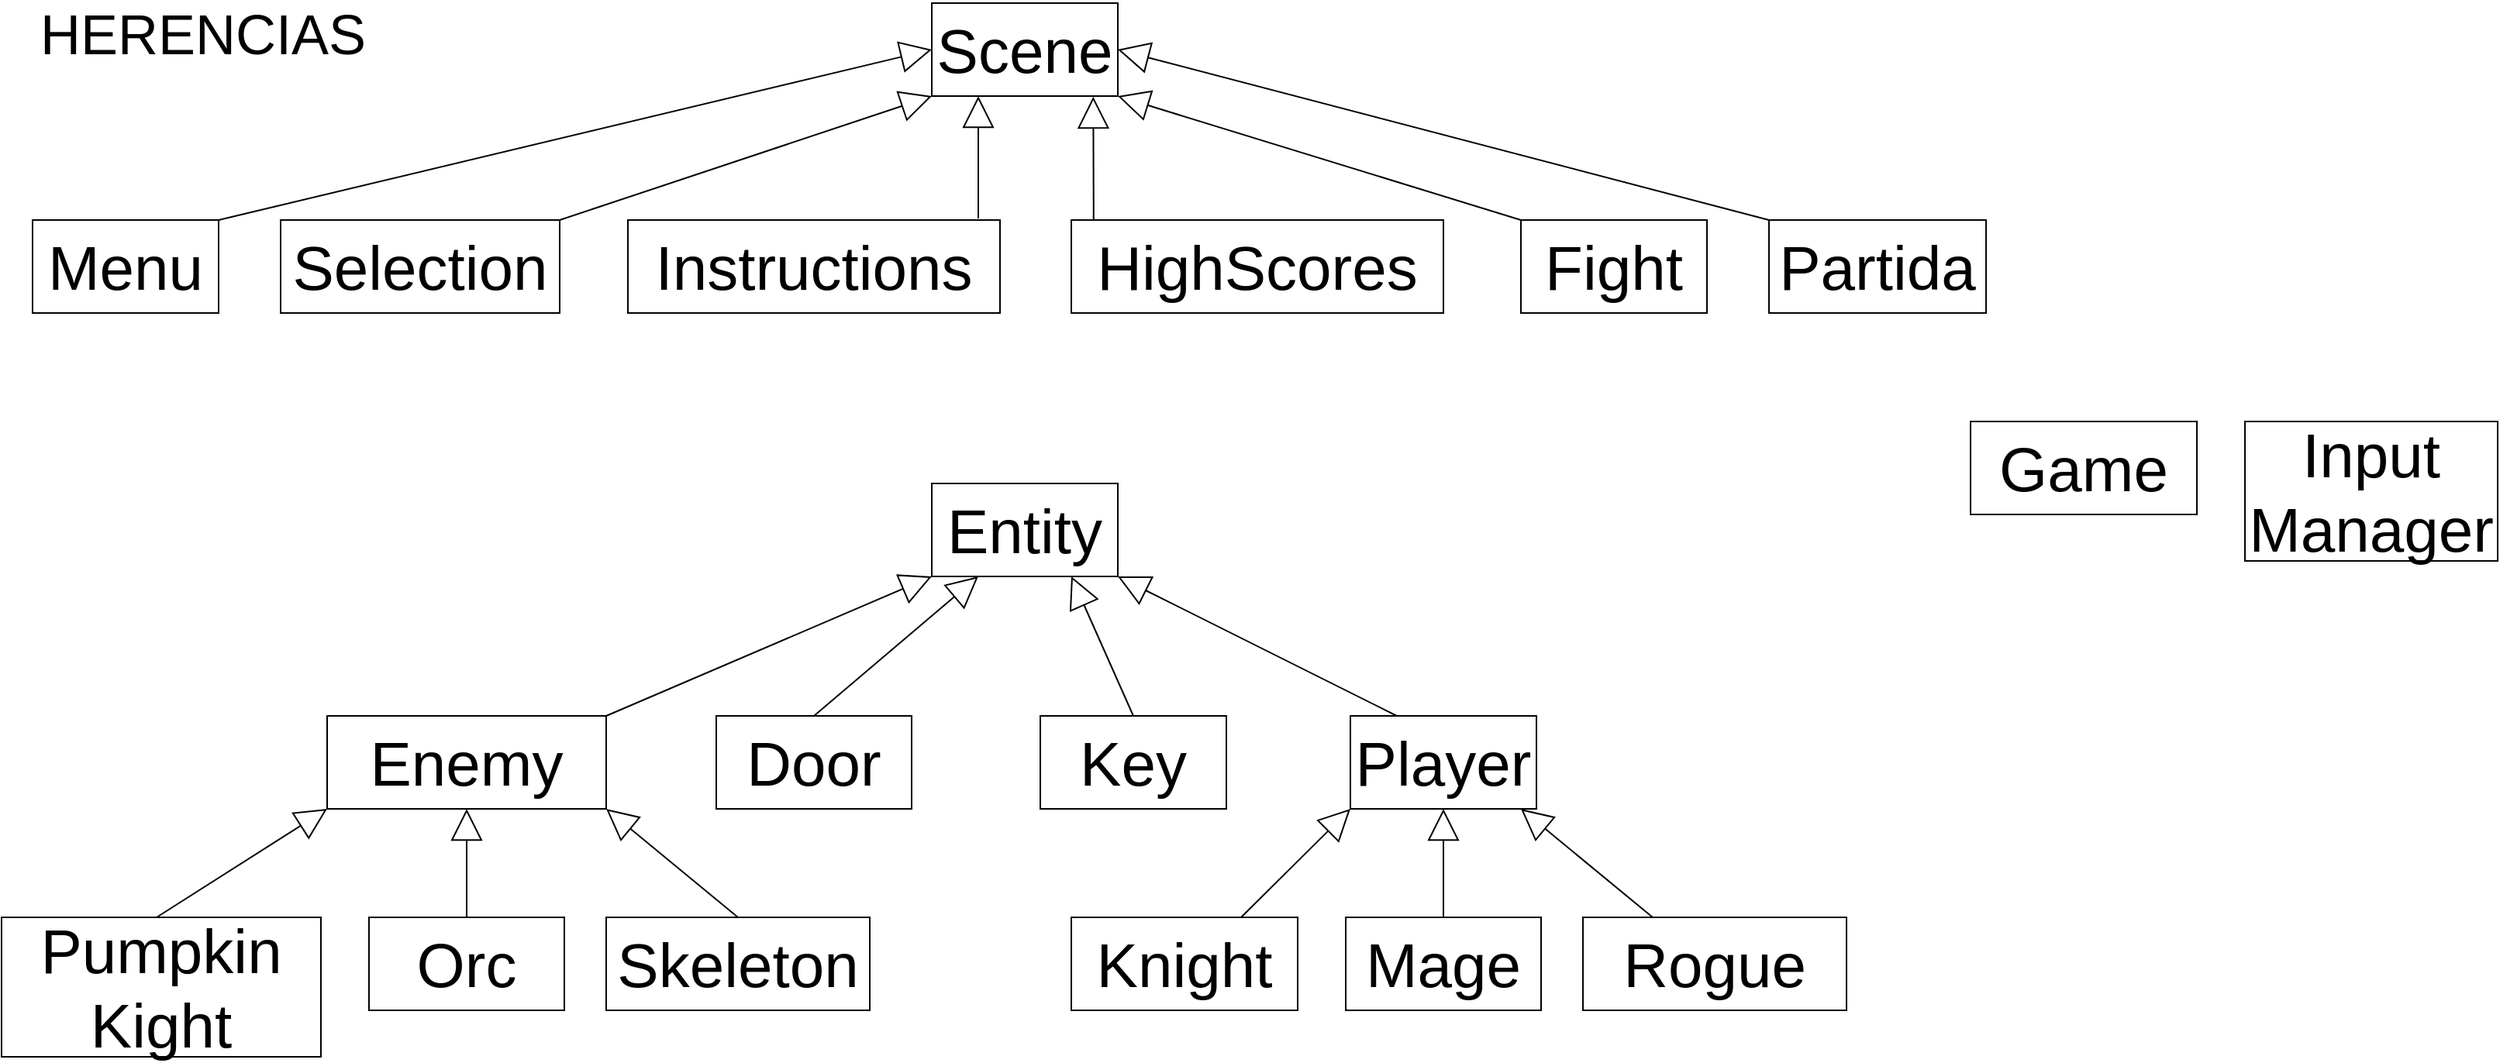<mxfile version="14.5.1" type="device" pages="2"><diagram id="yjk8TxUyvHZEu1aLmr0D" name="Jerarquia"><mxGraphModel dx="2048" dy="1184" grid="1" gridSize="10" guides="1" tooltips="1" connect="1" arrows="1" fold="1" page="1" pageScale="1" pageWidth="827" pageHeight="1169" math="0" shadow="0"><root><mxCell id="CuW7WJ-z6r92zGYs0qKH-0"/><mxCell id="CuW7WJ-z6r92zGYs0qKH-1" parent="CuW7WJ-z6r92zGYs0qKH-0"/><mxCell id="CuW7WJ-z6r92zGYs0qKH-2" value="Scene" style="rounded=0;whiteSpace=wrap;html=1;fontSize=40;" parent="CuW7WJ-z6r92zGYs0qKH-1" vertex="1"><mxGeometry x="610" y="20" width="120" height="60" as="geometry"/></mxCell><mxCell id="CuW7WJ-z6r92zGYs0qKH-6" value="Menu" style="rounded=0;whiteSpace=wrap;html=1;fontSize=40;" parent="CuW7WJ-z6r92zGYs0qKH-1" vertex="1"><mxGeometry x="30" y="160" width="120" height="60" as="geometry"/></mxCell><mxCell id="J3Zvjpkj_y7Ifel66TLp-0" value="Selection" style="rounded=0;whiteSpace=wrap;html=1;fontSize=40;" parent="CuW7WJ-z6r92zGYs0qKH-1" vertex="1"><mxGeometry x="190" y="160" width="180" height="60" as="geometry"/></mxCell><mxCell id="J3Zvjpkj_y7Ifel66TLp-1" value="Instructions" style="rounded=0;whiteSpace=wrap;html=1;fontSize=40;" parent="CuW7WJ-z6r92zGYs0qKH-1" vertex="1"><mxGeometry x="414" y="160" width="240" height="60" as="geometry"/></mxCell><mxCell id="J3Zvjpkj_y7Ifel66TLp-2" value="HighScores" style="rounded=0;whiteSpace=wrap;html=1;fontSize=40;" parent="CuW7WJ-z6r92zGYs0qKH-1" vertex="1"><mxGeometry x="700" y="160" width="240" height="60" as="geometry"/></mxCell><mxCell id="HiWa97iylT-bjcN5xr32-0" value="Fight" style="rounded=0;whiteSpace=wrap;html=1;fontSize=40;" parent="CuW7WJ-z6r92zGYs0qKH-1" vertex="1"><mxGeometry x="990" y="160" width="120" height="60" as="geometry"/></mxCell><mxCell id="HiWa97iylT-bjcN5xr32-1" value="Partida" style="rounded=0;whiteSpace=wrap;html=1;fontSize=40;" parent="CuW7WJ-z6r92zGYs0qKH-1" vertex="1"><mxGeometry x="1150" y="160" width="140" height="60" as="geometry"/></mxCell><mxCell id="HiWa97iylT-bjcN5xr32-16" value="Entity" style="rounded=0;whiteSpace=wrap;html=1;fontSize=40;" parent="CuW7WJ-z6r92zGYs0qKH-1" vertex="1"><mxGeometry x="610" y="330" width="120" height="60" as="geometry"/></mxCell><mxCell id="HiWa97iylT-bjcN5xr32-18" value="Enemy" style="rounded=0;whiteSpace=wrap;html=1;fontSize=40;" parent="CuW7WJ-z6r92zGYs0qKH-1" vertex="1"><mxGeometry x="220" y="480" width="180" height="60" as="geometry"/></mxCell><mxCell id="HiWa97iylT-bjcN5xr32-19" value="Door" style="rounded=0;whiteSpace=wrap;html=1;fontSize=40;" parent="CuW7WJ-z6r92zGYs0qKH-1" vertex="1"><mxGeometry x="471" y="480" width="126" height="60" as="geometry"/></mxCell><mxCell id="HiWa97iylT-bjcN5xr32-20" value="Key" style="rounded=0;whiteSpace=wrap;html=1;fontSize=40;" parent="CuW7WJ-z6r92zGYs0qKH-1" vertex="1"><mxGeometry x="680" y="480" width="120" height="60" as="geometry"/></mxCell><mxCell id="HiWa97iylT-bjcN5xr32-21" value="Player" style="rounded=0;whiteSpace=wrap;html=1;fontSize=40;" parent="CuW7WJ-z6r92zGYs0qKH-1" vertex="1"><mxGeometry x="880" y="480" width="120" height="60" as="geometry"/></mxCell><mxCell id="HiWa97iylT-bjcN5xr32-23" value="Pumpkin Kight" style="rounded=0;whiteSpace=wrap;html=1;fontSize=40;" parent="CuW7WJ-z6r92zGYs0qKH-1" vertex="1"><mxGeometry x="10" y="610" width="206" height="90" as="geometry"/></mxCell><mxCell id="HiWa97iylT-bjcN5xr32-24" value="Skeleton" style="rounded=0;whiteSpace=wrap;html=1;fontSize=40;" parent="CuW7WJ-z6r92zGYs0qKH-1" vertex="1"><mxGeometry x="400" y="610" width="170" height="60" as="geometry"/></mxCell><mxCell id="HiWa97iylT-bjcN5xr32-25" value="Orc" style="rounded=0;whiteSpace=wrap;html=1;fontSize=40;" parent="CuW7WJ-z6r92zGYs0qKH-1" vertex="1"><mxGeometry x="247" y="610" width="126" height="60" as="geometry"/></mxCell><mxCell id="HiWa97iylT-bjcN5xr32-26" value="Knight" style="rounded=0;whiteSpace=wrap;html=1;fontSize=40;" parent="CuW7WJ-z6r92zGYs0qKH-1" vertex="1"><mxGeometry x="700" y="610" width="146" height="60" as="geometry"/></mxCell><mxCell id="HiWa97iylT-bjcN5xr32-27" value="Rogue" style="rounded=0;whiteSpace=wrap;html=1;fontSize=40;" parent="CuW7WJ-z6r92zGYs0qKH-1" vertex="1"><mxGeometry x="1030" y="610" width="170" height="60" as="geometry"/></mxCell><mxCell id="HiWa97iylT-bjcN5xr32-28" value="Mage" style="rounded=0;whiteSpace=wrap;html=1;fontSize=40;" parent="CuW7WJ-z6r92zGYs0qKH-1" vertex="1"><mxGeometry x="877" y="610" width="126" height="60" as="geometry"/></mxCell><mxCell id="5gcGvsxX5pQ1oLnpBMbt-1" value="Game" style="rounded=0;whiteSpace=wrap;html=1;fontSize=40;" parent="CuW7WJ-z6r92zGYs0qKH-1" vertex="1"><mxGeometry x="1280" y="290" width="146" height="60" as="geometry"/></mxCell><mxCell id="5gcGvsxX5pQ1oLnpBMbt-2" value="Input&lt;br&gt;Manager" style="rounded=0;whiteSpace=wrap;html=1;fontSize=40;" parent="CuW7WJ-z6r92zGYs0qKH-1" vertex="1"><mxGeometry x="1457" y="290" width="163" height="90" as="geometry"/></mxCell><mxCell id="A7vWiIvw5-JV1SwC3zBh-1" value="" style="endArrow=block;html=1;entryX=0;entryY=0.5;entryDx=0;entryDy=0;endFill=0;endSize=18;" edge="1" parent="CuW7WJ-z6r92zGYs0qKH-1" target="CuW7WJ-z6r92zGYs0qKH-2"><mxGeometry width="50" height="50" relative="1" as="geometry"><mxPoint x="150" y="160" as="sourcePoint"/><mxPoint x="200" y="110" as="targetPoint"/></mxGeometry></mxCell><mxCell id="A7vWiIvw5-JV1SwC3zBh-2" value="" style="endArrow=block;html=1;entryX=0;entryY=1;entryDx=0;entryDy=0;endFill=0;exitX=1;exitY=0;exitDx=0;exitDy=0;endSize=18;" edge="1" parent="CuW7WJ-z6r92zGYs0qKH-1" source="J3Zvjpkj_y7Ifel66TLp-0" target="CuW7WJ-z6r92zGYs0qKH-2"><mxGeometry width="50" height="50" relative="1" as="geometry"><mxPoint x="160" y="170" as="sourcePoint"/><mxPoint x="620" y="45" as="targetPoint"/></mxGeometry></mxCell><mxCell id="A7vWiIvw5-JV1SwC3zBh-3" value="" style="endArrow=block;html=1;endFill=0;endSize=18;" edge="1" parent="CuW7WJ-z6r92zGYs0qKH-1"><mxGeometry width="50" height="50" relative="1" as="geometry"><mxPoint x="640" y="159" as="sourcePoint"/><mxPoint x="640" y="80" as="targetPoint"/><Array as="points"/></mxGeometry></mxCell><mxCell id="A7vWiIvw5-JV1SwC3zBh-4" value="" style="endArrow=block;html=1;endFill=0;exitX=0.06;exitY=0.003;exitDx=0;exitDy=0;exitPerimeter=0;entryX=0.868;entryY=1.007;entryDx=0;entryDy=0;entryPerimeter=0;endSize=18;" edge="1" parent="CuW7WJ-z6r92zGYs0qKH-1" source="J3Zvjpkj_y7Ifel66TLp-2" target="CuW7WJ-z6r92zGYs0qKH-2"><mxGeometry width="50" height="50" relative="1" as="geometry"><mxPoint x="520" y="170" as="sourcePoint"/><mxPoint x="627.56" y="94.2" as="targetPoint"/></mxGeometry></mxCell><mxCell id="A7vWiIvw5-JV1SwC3zBh-5" value="" style="endArrow=block;html=1;endFill=0;exitX=0;exitY=0;exitDx=0;exitDy=0;entryX=1;entryY=1;entryDx=0;entryDy=0;endSize=18;" edge="1" parent="CuW7WJ-z6r92zGYs0qKH-1" source="HiWa97iylT-bjcN5xr32-0" target="CuW7WJ-z6r92zGYs0qKH-2"><mxGeometry width="50" height="50" relative="1" as="geometry"><mxPoint x="770" y="170" as="sourcePoint"/><mxPoint x="704.545" y="90" as="targetPoint"/></mxGeometry></mxCell><mxCell id="A7vWiIvw5-JV1SwC3zBh-6" value="" style="endArrow=block;html=1;endFill=0;exitX=0;exitY=0;exitDx=0;exitDy=0;entryX=1;entryY=0.5;entryDx=0;entryDy=0;endSize=18;" edge="1" parent="CuW7WJ-z6r92zGYs0qKH-1" source="HiWa97iylT-bjcN5xr32-1" target="CuW7WJ-z6r92zGYs0qKH-2"><mxGeometry width="50" height="50" relative="1" as="geometry"><mxPoint x="1000" y="170" as="sourcePoint"/><mxPoint x="740" y="90" as="targetPoint"/></mxGeometry></mxCell><mxCell id="A7vWiIvw5-JV1SwC3zBh-8" value="" style="endArrow=block;html=1;entryX=0;entryY=1;entryDx=0;entryDy=0;endFill=0;exitX=1;exitY=0;exitDx=0;exitDy=0;endSize=18;" edge="1" parent="CuW7WJ-z6r92zGYs0qKH-1" target="HiWa97iylT-bjcN5xr32-18"><mxGeometry width="50" height="50" relative="1" as="geometry"><mxPoint x="110" y="610" as="sourcePoint"/><mxPoint x="350" y="530" as="targetPoint"/></mxGeometry></mxCell><mxCell id="A7vWiIvw5-JV1SwC3zBh-9" value="" style="endArrow=block;html=1;entryX=0.5;entryY=1;entryDx=0;entryDy=0;endFill=0;exitX=0.5;exitY=0;exitDx=0;exitDy=0;endSize=18;" edge="1" parent="CuW7WJ-z6r92zGYs0qKH-1" source="HiWa97iylT-bjcN5xr32-25" target="HiWa97iylT-bjcN5xr32-18"><mxGeometry width="50" height="50" relative="1" as="geometry"><mxPoint x="120" y="620" as="sourcePoint"/><mxPoint x="230" y="550" as="targetPoint"/></mxGeometry></mxCell><mxCell id="A7vWiIvw5-JV1SwC3zBh-10" value="" style="endArrow=block;html=1;entryX=1;entryY=1;entryDx=0;entryDy=0;endFill=0;exitX=0.5;exitY=0;exitDx=0;exitDy=0;endSize=18;" edge="1" parent="CuW7WJ-z6r92zGYs0qKH-1" source="HiWa97iylT-bjcN5xr32-24" target="HiWa97iylT-bjcN5xr32-18"><mxGeometry width="50" height="50" relative="1" as="geometry"><mxPoint x="320" y="620" as="sourcePoint"/><mxPoint x="320" y="550" as="targetPoint"/></mxGeometry></mxCell><mxCell id="A7vWiIvw5-JV1SwC3zBh-11" value="" style="endArrow=block;html=1;entryX=1;entryY=1;entryDx=0;entryDy=0;endFill=0;exitX=0.5;exitY=0;exitDx=0;exitDy=0;endSize=18;" edge="1" parent="CuW7WJ-z6r92zGYs0qKH-1"><mxGeometry width="50" height="50" relative="1" as="geometry"><mxPoint x="1075" y="610" as="sourcePoint"/><mxPoint x="990" y="540" as="targetPoint"/></mxGeometry></mxCell><mxCell id="A7vWiIvw5-JV1SwC3zBh-12" value="" style="endArrow=block;html=1;entryX=0.5;entryY=1;entryDx=0;entryDy=0;endFill=0;exitX=0.5;exitY=0;exitDx=0;exitDy=0;endSize=18;" edge="1" parent="CuW7WJ-z6r92zGYs0qKH-1" source="HiWa97iylT-bjcN5xr32-28" target="HiWa97iylT-bjcN5xr32-21"><mxGeometry width="50" height="50" relative="1" as="geometry"><mxPoint x="1085" y="620" as="sourcePoint"/><mxPoint x="1000" y="550" as="targetPoint"/></mxGeometry></mxCell><mxCell id="A7vWiIvw5-JV1SwC3zBh-13" value="" style="endArrow=block;html=1;entryX=0;entryY=1;entryDx=0;entryDy=0;endFill=0;exitX=0.75;exitY=0;exitDx=0;exitDy=0;endSize=18;" edge="1" parent="CuW7WJ-z6r92zGYs0qKH-1" source="HiWa97iylT-bjcN5xr32-26" target="HiWa97iylT-bjcN5xr32-21"><mxGeometry width="50" height="50" relative="1" as="geometry"><mxPoint x="950" y="620" as="sourcePoint"/><mxPoint x="950" y="550" as="targetPoint"/></mxGeometry></mxCell><mxCell id="A7vWiIvw5-JV1SwC3zBh-14" value="" style="endArrow=block;html=1;entryX=0.75;entryY=1;entryDx=0;entryDy=0;endFill=0;exitX=0.5;exitY=0;exitDx=0;exitDy=0;endSize=18;" edge="1" parent="CuW7WJ-z6r92zGYs0qKH-1" source="HiWa97iylT-bjcN5xr32-20" target="HiWa97iylT-bjcN5xr32-16"><mxGeometry width="50" height="50" relative="1" as="geometry"><mxPoint x="819.5" y="620" as="sourcePoint"/><mxPoint x="890" y="550" as="targetPoint"/></mxGeometry></mxCell><mxCell id="A7vWiIvw5-JV1SwC3zBh-15" value="" style="endArrow=block;html=1;entryX=0.25;entryY=1;entryDx=0;entryDy=0;endFill=0;exitX=0.5;exitY=0;exitDx=0;exitDy=0;endSize=18;" edge="1" parent="CuW7WJ-z6r92zGYs0qKH-1" source="HiWa97iylT-bjcN5xr32-19" target="HiWa97iylT-bjcN5xr32-16"><mxGeometry width="50" height="50" relative="1" as="geometry"><mxPoint x="750" y="490" as="sourcePoint"/><mxPoint x="680" y="400" as="targetPoint"/></mxGeometry></mxCell><mxCell id="A7vWiIvw5-JV1SwC3zBh-16" value="" style="endArrow=block;html=1;entryX=1;entryY=1;entryDx=0;entryDy=0;endFill=0;exitX=0.25;exitY=0;exitDx=0;exitDy=0;endSize=18;" edge="1" parent="CuW7WJ-z6r92zGYs0qKH-1" source="HiWa97iylT-bjcN5xr32-21" target="HiWa97iylT-bjcN5xr32-16"><mxGeometry width="50" height="50" relative="1" as="geometry"><mxPoint x="750" y="490" as="sourcePoint"/><mxPoint x="710" y="400" as="targetPoint"/></mxGeometry></mxCell><mxCell id="A7vWiIvw5-JV1SwC3zBh-17" value="" style="endArrow=block;html=1;entryX=0;entryY=1;entryDx=0;entryDy=0;endFill=0;exitX=1;exitY=0;exitDx=0;exitDy=0;endSize=18;" edge="1" parent="CuW7WJ-z6r92zGYs0qKH-1" source="HiWa97iylT-bjcN5xr32-18" target="HiWa97iylT-bjcN5xr32-16"><mxGeometry width="50" height="50" relative="1" as="geometry"><mxPoint x="920" y="490" as="sourcePoint"/><mxPoint x="740" y="400" as="targetPoint"/></mxGeometry></mxCell><mxCell id="A7vWiIvw5-JV1SwC3zBh-19" value="&lt;font style=&quot;font-size: 36px&quot;&gt;HERENCIAS&lt;/font&gt;" style="text;html=1;strokeColor=none;fillColor=none;align=center;verticalAlign=middle;whiteSpace=wrap;rounded=0;" vertex="1" parent="CuW7WJ-z6r92zGYs0qKH-1"><mxGeometry x="120" y="30" width="40" height="20" as="geometry"/></mxCell></root></mxGraphModel></diagram><diagram id="C5RBs43oDa-KdzZeNtuy" name="Descriptivo"><mxGraphModel dx="3753" dy="1691" grid="1" gridSize="10" guides="1" tooltips="1" connect="1" arrows="1" fold="1" page="1" pageScale="1" pageWidth="827" pageHeight="1169" math="0" shadow="0"><root><mxCell id="WIyWlLk6GJQsqaUBKTNV-0"/><mxCell id="WIyWlLk6GJQsqaUBKTNV-1" parent="WIyWlLk6GJQsqaUBKTNV-0"/><mxCell id="o_XVN7uCaKFzqmHwGmWl-10" value="" style="rounded=1;whiteSpace=wrap;html=1;fontSize=40;" parent="WIyWlLk6GJQsqaUBKTNV-1" vertex="1"><mxGeometry x="-38" y="888" width="240" height="80" as="geometry"/></mxCell><mxCell id="o_XVN7uCaKFzqmHwGmWl-9" value="" style="rounded=1;whiteSpace=wrap;html=1;fontSize=40;" parent="WIyWlLk6GJQsqaUBKTNV-1" vertex="1"><mxGeometry x="-50" y="40" width="240" height="80" as="geometry"/></mxCell><mxCell id="o_XVN7uCaKFzqmHwGmWl-8" value="" style="rounded=1;whiteSpace=wrap;html=1;fontSize=40;" parent="WIyWlLk6GJQsqaUBKTNV-1" vertex="1"><mxGeometry x="-820" y="20" width="290" height="320" as="geometry"/></mxCell><mxCell id="zkfFHV4jXpPFQw0GAbJ--0" value="GAME" style="swimlane;fontStyle=2;align=center;verticalAlign=top;childLayout=stackLayout;horizontal=1;startSize=26;horizontalStack=0;resizeParent=1;resizeLast=0;collapsible=1;marginBottom=0;rounded=0;shadow=0;strokeWidth=1;fillColor=#dae8fc;strokeColor=#6c8ebf;" parent="WIyWlLk6GJQsqaUBKTNV-1" vertex="1"><mxGeometry x="1090" y="870" width="260" height="250" as="geometry"><mxRectangle x="230" y="140" width="160" height="26" as="alternateBounds"/></mxGeometry></mxCell><mxCell id="zkfFHV4jXpPFQw0GAbJ--1" value="Scene *m_scene, *m_next_scene, fight_scene" style="text;align=left;verticalAlign=top;spacingLeft=4;spacingRight=4;overflow=hidden;rotatable=0;points=[[0,0.5],[1,0.5]];portConstraint=eastwest;fillColor=#f8cecc;strokeColor=#b85450;" parent="zkfFHV4jXpPFQw0GAbJ--0" vertex="1"><mxGeometry y="26" width="260" height="26" as="geometry"/></mxCell><mxCell id="zkfFHV4jXpPFQw0GAbJ--2" value="RenderWindow m_w" style="text;align=left;verticalAlign=top;spacingLeft=4;spacingRight=4;overflow=hidden;rotatable=0;points=[[0,0.5],[1,0.5]];portConstraint=eastwest;rounded=0;shadow=0;html=0;fillColor=#f8cecc;strokeColor=#b85450;" parent="zkfFHV4jXpPFQw0GAbJ--0" vertex="1"><mxGeometry y="52" width="260" height="26" as="geometry"/></mxCell><mxCell id="zkfFHV4jXpPFQw0GAbJ--4" value="" style="line;html=1;strokeWidth=1;align=left;verticalAlign=middle;spacingTop=-1;spacingLeft=3;spacingRight=3;rotatable=0;labelPosition=right;points=[];portConstraint=eastwest;" parent="zkfFHV4jXpPFQw0GAbJ--0" vertex="1"><mxGeometry y="78" width="260" height="8" as="geometry"/></mxCell><mxCell id="zkfFHV4jXpPFQw0GAbJ--5" value="void Run()&#10;void Update()&#10;void Draw()&#10;void Proccess Events()&#10;void SetScene(Scene *next_scene)&#10;void SetFight(Scene *next_fight)&#10;bool StartFight = false&#10;bool FightEnded = false&#10;InputManager IM&#10;~Game()" style="text;align=left;verticalAlign=top;spacingLeft=4;spacingRight=4;overflow=hidden;rotatable=0;points=[[0,0.5],[1,0.5]];portConstraint=eastwest;fillColor=#d5e8d4;strokeColor=#82b366;" parent="zkfFHV4jXpPFQw0GAbJ--0" vertex="1"><mxGeometry y="86" width="260" height="164" as="geometry"/></mxCell><mxCell id="zkfFHV4jXpPFQw0GAbJ--6" value="Scene" style="swimlane;fontStyle=0;align=center;verticalAlign=top;childLayout=stackLayout;horizontal=1;startSize=26;horizontalStack=0;resizeParent=1;resizeLast=0;collapsible=1;marginBottom=0;rounded=0;shadow=0;strokeWidth=1;fillColor=#dae8fc;strokeColor=#6c8ebf;" parent="WIyWlLk6GJQsqaUBKTNV-1" vertex="1"><mxGeometry x="260" y="90" width="240" height="154" as="geometry"><mxRectangle x="130" y="380" width="160" height="26" as="alternateBounds"/></mxGeometry></mxCell><mxCell id="MWAc8tVWSH-AaNKGOsU5-1" value="Font m_font;&#10;&#9;Text m_t;" style="text;align=left;verticalAlign=top;spacingLeft=4;spacingRight=4;overflow=hidden;rotatable=0;points=[[0,0.5],[1,0.5]];portConstraint=eastwest;fillColor=#f8cecc;strokeColor=#b85450;" parent="zkfFHV4jXpPFQw0GAbJ--6" vertex="1"><mxGeometry y="26" width="240" height="44" as="geometry"/></mxCell><mxCell id="zkfFHV4jXpPFQw0GAbJ--10" value="&#9;Scene();&#10;&#9;virtual void Update(Game &amp;game) = 0;&#10;&#9;virtual void Draw(RenderWindow &amp;w) = 0;&#10;&#9;virtual int PlayMusic() = 0;&#10;&#9;virtual ~Scene(){}" style="text;align=left;verticalAlign=top;spacingLeft=4;spacingRight=4;overflow=hidden;rotatable=0;points=[[0,0.5],[1,0.5]];portConstraint=eastwest;fontStyle=4;fillColor=#d5e8d4;strokeColor=#82b366;" parent="zkfFHV4jXpPFQw0GAbJ--6" vertex="1"><mxGeometry y="70" width="240" height="84" as="geometry"/></mxCell><mxCell id="zkfFHV4jXpPFQw0GAbJ--13" value="Partida" style="swimlane;fontStyle=0;align=center;verticalAlign=top;childLayout=stackLayout;horizontal=1;startSize=26;horizontalStack=0;resizeParent=1;resizeLast=0;collapsible=1;marginBottom=0;rounded=0;shadow=0;strokeWidth=1;fillColor=#dae8fc;strokeColor=#6c8ebf;" parent="WIyWlLk6GJQsqaUBKTNV-1" vertex="1"><mxGeometry x="950" y="400" width="360" height="350" as="geometry"><mxRectangle x="340" y="380" width="170" height="26" as="alternateBounds"/></mxGeometry></mxCell><mxCell id="zkfFHV4jXpPFQw0GAbJ--14" value="std::stringstream ss;&#10;&#9;Player *p_player;&#10;&#9;std::vector&lt;Enemy*&gt; v_enemies;&#10;&#9;std::vector&lt;Texture*&gt; v_textures;&#10;&#9;std::vector&lt;Sprite*&gt; v_sprites;&#10;&#9;Door *door;&#10;&#9;Key *key;&#10;&#9;sf::Texture m_bg;&#10;&#9;sf::Sprite m_s;&#10;&#9;sf::Music music;" style="text;align=left;verticalAlign=top;spacingLeft=4;spacingRight=4;overflow=hidden;rotatable=0;points=[[0,0.5],[1,0.5]];portConstraint=eastwest;fillColor=#f8cecc;strokeColor=#b85450;" parent="zkfFHV4jXpPFQw0GAbJ--13" vertex="1"><mxGeometry y="26" width="360" height="154" as="geometry"/></mxCell><mxCell id="zkfFHV4jXpPFQw0GAbJ--15" value="" style="line;html=1;strokeWidth=1;align=left;verticalAlign=middle;spacingTop=-1;spacingLeft=3;spacingRight=3;rotatable=0;labelPosition=right;points=[];portConstraint=eastwest;" parent="zkfFHV4jXpPFQw0GAbJ--13" vertex="1"><mxGeometry y="180" width="360" height="10" as="geometry"/></mxCell><mxCell id="zyVnGyuJRSp5j-f50EHW-1" value="Partida(int Player_select, size_t difficulty);&#10;&#9;void Update(Game &amp;game) override;&#10;&#9;void Draw(sf::RenderWindow &amp;w)override;&#10;&#9;int PlayMusic()override;&#10;&#9;void StartFight(Player *playerx, Enemy *enemyx, Game &amp;game);&#10;&#9;void Initialize_Entities(int Player_select, size_t difficulty);&#10;&#9;void Check_Entities(Game &amp;game);&#10;&#9;void Set_Sprite(int type, sf::Vector2f pos);&#10;&#9;void DisplayInfo(Game &amp;game, std::string str=&quot;&quot;);&#10;&#9;void LoadResources();&#10;&#9;~Partida();" style="text;html=1;align=left;verticalAlign=middle;resizable=0;points=[];autosize=1;strokeColor=#82b366;fillColor=#d5e8d4;" parent="zkfFHV4jXpPFQw0GAbJ--13" vertex="1"><mxGeometry y="190" width="360" height="160" as="geometry"/></mxCell><mxCell id="zyVnGyuJRSp5j-f50EHW-3" value="Menu" style="swimlane;fontStyle=0;align=center;verticalAlign=top;childLayout=stackLayout;horizontal=1;startSize=26;horizontalStack=0;resizeParent=1;resizeLast=0;collapsible=1;marginBottom=0;rounded=0;shadow=0;strokeWidth=1;fillColor=#dae8fc;strokeColor=#6c8ebf;" parent="WIyWlLk6GJQsqaUBKTNV-1" vertex="1"><mxGeometry x="-524.5" y="400" width="240" height="160" as="geometry"><mxRectangle x="340" y="380" width="170" height="26" as="alternateBounds"/></mxGeometry></mxCell><mxCell id="zyVnGyuJRSp5j-f50EHW-4" value="sf::Font m_font2;&#10;&#9;sf::Text m_t2;&#10;&#9;sf::Music *music = nullptr;" style="text;align=left;verticalAlign=top;spacingLeft=4;spacingRight=4;overflow=hidden;rotatable=0;points=[[0,0.5],[1,0.5]];portConstraint=eastwest;fillColor=#f8cecc;strokeColor=#b85450;" parent="zyVnGyuJRSp5j-f50EHW-3" vertex="1"><mxGeometry y="26" width="240" height="54" as="geometry"/></mxCell><mxCell id="zyVnGyuJRSp5j-f50EHW-5" value="" style="line;html=1;strokeWidth=1;align=left;verticalAlign=middle;spacingTop=-1;spacingLeft=3;spacingRight=3;rotatable=0;labelPosition=right;points=[];portConstraint=eastwest;" parent="zyVnGyuJRSp5j-f50EHW-3" vertex="1"><mxGeometry y="80" width="240" height="10" as="geometry"/></mxCell><mxCell id="zyVnGyuJRSp5j-f50EHW-6" value="Menu();&#10;&#9;void Update(Game &amp;game)override;&#10;&#9;void Draw(sf::RenderWindow &amp;w)override;&#10;&#9;int PlayMusic()override;&#10;&#9;~Menu();" style="text;html=1;align=left;verticalAlign=middle;resizable=0;points=[];autosize=1;strokeColor=#82b366;fillColor=#d5e8d4;" parent="zyVnGyuJRSp5j-f50EHW-3" vertex="1"><mxGeometry y="90" width="240" height="70" as="geometry"/></mxCell><mxCell id="zyVnGyuJRSp5j-f50EHW-7" value="Fight" style="swimlane;fontStyle=0;align=center;verticalAlign=top;childLayout=stackLayout;horizontal=1;startSize=26;horizontalStack=0;resizeParent=1;resizeLast=0;collapsible=1;marginBottom=0;rounded=0;shadow=0;strokeWidth=1;fillColor=#dae8fc;strokeColor=#6c8ebf;" parent="WIyWlLk6GJQsqaUBKTNV-1" vertex="1"><mxGeometry x="600" y="400" width="300" height="400" as="geometry"><mxRectangle x="340" y="380" width="170" height="26" as="alternateBounds"/></mxGeometry></mxCell><mxCell id="zyVnGyuJRSp5j-f50EHW-8" value="std::stringstream ss, ss2;&#10;&#9;bool CombatEnded = false;&#10;&#9;bool FirstDraw = true;&#10;&#9;Enemy *enemy;&#10;&#9;Player *player;&#10;&#9;sf::Music *music = nullptr;&#10;&#9;sf::Texture f_bg;&#10;&#9;sf::Sprite fight_sprite;&#10;&#9;sf::Color color; //para hacer el fade in de la escena&#10;&#9;sf::Text m_t2; //info en pantalla&#10;&#9;Game *gamex;" style="text;align=left;verticalAlign=top;spacingLeft=4;spacingRight=4;overflow=hidden;rotatable=0;points=[[0,0.5],[1,0.5]];portConstraint=eastwest;fillColor=#f8cecc;strokeColor=#b85450;" parent="zyVnGyuJRSp5j-f50EHW-7" vertex="1"><mxGeometry y="26" width="300" height="164" as="geometry"/></mxCell><mxCell id="zyVnGyuJRSp5j-f50EHW-9" value="" style="line;html=1;strokeWidth=1;align=left;verticalAlign=middle;spacingTop=-1;spacingLeft=3;spacingRight=3;rotatable=0;labelPosition=right;points=[];portConstraint=eastwest;" parent="zyVnGyuJRSp5j-f50EHW-7" vertex="1"><mxGeometry y="190" width="300" height="10" as="geometry"/></mxCell><mxCell id="zyVnGyuJRSp5j-f50EHW-10" value="Fight(Player *player, Enemy *enemy, Game &amp;game);&#10;&#9;void Update (Game &amp; game)override;&#10;&#9;void Draw (sf::RenderWindow &amp; w)override;&#10;&#9;int PlayMusic()override;&#10;&#9;void FadeIn(sf::RenderWindow &amp;w);&#10;&#9;void Combat();&#10;&#9;void ShowStats();&#10;&#9;void PlayerTurn();&#10;&#9;void EnemyTurn();&#10;&#9;void GameOver();&#10;&#9;void SetText(std::string text, int posw);&#10;&#9;void LoadResources();&#10;&#9;bool CheckEntities();&#10;&#9;~Fight();" style="text;html=1;align=left;verticalAlign=middle;resizable=0;points=[];autosize=1;strokeColor=#82b366;fillColor=#d5e8d4;" parent="zyVnGyuJRSp5j-f50EHW-7" vertex="1"><mxGeometry y="200" width="300" height="200" as="geometry"/></mxCell><mxCell id="zyVnGyuJRSp5j-f50EHW-11" value="HighScores" style="swimlane;fontStyle=0;align=center;verticalAlign=top;childLayout=stackLayout;horizontal=1;startSize=26;horizontalStack=0;resizeParent=1;resizeLast=0;collapsible=1;marginBottom=0;rounded=0;shadow=0;strokeWidth=1;fillColor=#dae8fc;strokeColor=#6c8ebf;" parent="WIyWlLk6GJQsqaUBKTNV-1" vertex="1"><mxGeometry x="320" y="400" width="260" height="370" as="geometry"><mxRectangle x="340" y="380" width="170" height="26" as="alternateBounds"/></mxGeometry></mxCell><mxCell id="zyVnGyuJRSp5j-f50EHW-12" value="std::stringstream ss;&#10;&#9;std::vector&lt;int&gt; player_scores;&#10;&#9;std::vector&lt;Score&gt; high_scores;&#10;&#9;int total_score = 0;&#10;&#9;std::ifstream file_in;&#10;&#9;std::ofstream file_out;&#10;&#9;std::string file_name;&#10;&#9;Game *gamex;&#10;&#9;bool compare = true;&#10;&#9;sf::Texture m_bg;&#10;&#9;sf::Sprite m_s;" style="text;align=left;verticalAlign=top;spacingLeft=4;spacingRight=4;overflow=hidden;rotatable=0;points=[[0,0.5],[1,0.5]];portConstraint=eastwest;fillColor=#f8cecc;strokeColor=#b85450;" parent="zyVnGyuJRSp5j-f50EHW-11" vertex="1"><mxGeometry y="26" width="260" height="164" as="geometry"/></mxCell><mxCell id="zyVnGyuJRSp5j-f50EHW-13" value="" style="line;html=1;strokeWidth=1;align=left;verticalAlign=middle;spacingTop=-1;spacingLeft=3;spacingRight=3;rotatable=0;labelPosition=right;points=[];portConstraint=eastwest;" parent="zyVnGyuJRSp5j-f50EHW-11" vertex="1"><mxGeometry y="190" width="260" height="10" as="geometry"/></mxCell><mxCell id="zyVnGyuJRSp5j-f50EHW-14" value="HighScores(std::vector&lt;int&gt; scores, Game *game);&#10;&#9;void Update (Game &amp;game)override;&#10;&#9;void Draw (sf::RenderWindow &amp; w)override;&#10;&#9;void SetText(std::string str=&quot;&quot;);&#10;&#9;void ShowBestScores(std::string str=&quot;&quot;);&#10;&#9;void CalculateScore();&#10;&#9;void ReadFile();&#10;&#9;void CompareScore();&#10;&#9;void SaveNewScore(int i);&#10;&#9;void WriteFile();&#10;&#9;int PlayMusic()override;&#10;&#9;~HighScores();" style="text;html=1;align=left;verticalAlign=middle;resizable=0;points=[];autosize=1;strokeColor=#82b366;fillColor=#d5e8d4;" parent="zyVnGyuJRSp5j-f50EHW-11" vertex="1"><mxGeometry y="200" width="260" height="170" as="geometry"/></mxCell><mxCell id="zyVnGyuJRSp5j-f50EHW-30" value="InputManager" style="swimlane;fontStyle=0;align=center;verticalAlign=top;childLayout=stackLayout;horizontal=1;startSize=26;horizontalStack=0;resizeParent=1;resizeLast=0;collapsible=1;marginBottom=0;rounded=0;shadow=0;strokeWidth=1;fillColor=#dae8fc;strokeColor=#6c8ebf;" parent="WIyWlLk6GJQsqaUBKTNV-1" vertex="1"><mxGeometry x="1440" y="870" width="170" height="110" as="geometry"><mxRectangle x="340" y="380" width="170" height="26" as="alternateBounds"/></mxGeometry></mxCell><mxCell id="zyVnGyuJRSp5j-f50EHW-32" value="" style="line;html=1;strokeWidth=1;align=left;verticalAlign=middle;spacingTop=-1;spacingLeft=3;spacingRight=3;rotatable=0;labelPosition=right;points=[];portConstraint=eastwest;" parent="zyVnGyuJRSp5j-f50EHW-30" vertex="1"><mxGeometry y="26" width="170" height="10" as="geometry"/></mxCell><mxCell id="zyVnGyuJRSp5j-f50EHW-33" value="&lt;div&gt;&lt;span&gt;&#9;&lt;/span&gt;int key_pressed;&lt;/div&gt;&lt;div&gt;&lt;span&gt;&#9;&lt;/span&gt;bool stop;&lt;/div&gt;&lt;div&gt;&lt;span&gt;&#9;&lt;/span&gt;InputManager();&lt;/div&gt;&lt;div&gt;&lt;span&gt;&#9;&lt;/span&gt;void Input(int key,bool stopx);&lt;/div&gt;&lt;div&gt;&lt;span&gt;&#9;&lt;/span&gt;void Mouse(sf::Vector2i vec);&amp;nbsp;&lt;/div&gt;" style="text;html=1;align=left;verticalAlign=middle;resizable=0;points=[];autosize=1;strokeColor=#82b366;fillColor=#d5e8d4;" parent="zyVnGyuJRSp5j-f50EHW-30" vertex="1"><mxGeometry y="36" width="170" height="70" as="geometry"/></mxCell><mxCell id="zyVnGyuJRSp5j-f50EHW-39" value="Entity" style="swimlane;fontStyle=0;align=center;verticalAlign=top;childLayout=stackLayout;horizontal=1;startSize=26;horizontalStack=0;resizeParent=1;resizeLast=0;collapsible=1;marginBottom=0;rounded=0;shadow=0;strokeWidth=1;fillColor=#dae8fc;strokeColor=#6c8ebf;" parent="WIyWlLk6GJQsqaUBKTNV-1" vertex="1"><mxGeometry x="260" y="970" width="220" height="150" as="geometry"><mxRectangle x="340" y="380" width="170" height="26" as="alternateBounds"/></mxGeometry></mxCell><mxCell id="zyVnGyuJRSp5j-f50EHW-40" value="Texture e_texture;&#10;&#9;Sprite e_sprite;&#10;&#9;int type;" style="text;align=left;verticalAlign=top;spacingLeft=4;spacingRight=4;overflow=hidden;rotatable=0;points=[[0,0.5],[1,0.5]];portConstraint=eastwest;fillColor=#fff2cc;strokeColor=#d6b656;" parent="zyVnGyuJRSp5j-f50EHW-39" vertex="1"><mxGeometry y="26" width="220" height="54" as="geometry"/></mxCell><mxCell id="zyVnGyuJRSp5j-f50EHW-41" value="" style="line;html=1;strokeWidth=1;align=left;verticalAlign=middle;spacingTop=-1;spacingLeft=3;spacingRight=3;rotatable=0;labelPosition=right;points=[];portConstraint=eastwest;" parent="zyVnGyuJRSp5j-f50EHW-39" vertex="1"><mxGeometry y="80" width="220" height="10" as="geometry"/></mxCell><mxCell id="zyVnGyuJRSp5j-f50EHW-42" value="Entity();&#10;&#9;void Draw(RenderWindow &amp;w);&#10;&#9;bool CollideWith(const Entity *E) const;&#10;&#9;virtual ~Entity(){}" style="text;html=1;align=left;verticalAlign=middle;resizable=0;points=[];autosize=1;strokeColor=#82b366;fillColor=#d5e8d4;" parent="zyVnGyuJRSp5j-f50EHW-39" vertex="1"><mxGeometry y="90" width="220" height="60" as="geometry"/></mxCell><mxCell id="zyVnGyuJRSp5j-f50EHW-43" value="Enemy" style="swimlane;fontStyle=0;align=center;verticalAlign=top;childLayout=stackLayout;horizontal=1;startSize=26;horizontalStack=0;resizeParent=1;resizeLast=0;collapsible=1;marginBottom=0;rounded=0;shadow=0;strokeWidth=1;fillColor=#dae8fc;strokeColor=#6c8ebf;" parent="WIyWlLk6GJQsqaUBKTNV-1" vertex="1"><mxGeometry x="-260" y="1169" width="300" height="601" as="geometry"><mxRectangle x="340" y="380" width="170" height="26" as="alternateBounds"/></mxGeometry></mxCell><mxCell id="mKi9F8JKkH6RcJN5zHaZ-0" value="bool already_appeared = false;" style="text;align=left;verticalAlign=top;spacingLeft=4;spacingRight=4;overflow=hidden;rotatable=0;points=[[0,0.5],[1,0.5]];portConstraint=eastwest;fillColor=#f8cecc;strokeColor=#b85450;" parent="zyVnGyuJRSp5j-f50EHW-43" vertex="1"><mxGeometry y="26" width="300" height="24" as="geometry"/></mxCell><mxCell id="zyVnGyuJRSp5j-f50EHW-44" value="SoundBuffer buffer, buffer2;&#10;&#9;Sound sound, attack_sfx;&#10;&#9;Color color;&#10;&#9;int hp,ap, &#10;     max_dmg, min_dmg,&#10;     attack_ap,&#10;     hp_recover, ap_recover;&#10;&#9;bool IsAlive = true;&#10;&#9;std::string name;&#10;&#9;sf::Vector2f position, scale;" style="text;align=left;verticalAlign=top;spacingLeft=4;spacingRight=4;overflow=hidden;rotatable=0;points=[[0,0.5],[1,0.5]];portConstraint=eastwest;fillColor=#fff2cc;strokeColor=#d6b656;" parent="zyVnGyuJRSp5j-f50EHW-43" vertex="1"><mxGeometry y="50" width="300" height="150" as="geometry"/></mxCell><mxCell id="zyVnGyuJRSp5j-f50EHW-45" value="" style="line;html=1;strokeWidth=1;align=left;verticalAlign=middle;spacingTop=-1;spacingLeft=3;spacingRight=3;rotatable=0;labelPosition=right;points=[];portConstraint=eastwest;" parent="zyVnGyuJRSp5j-f50EHW-43" vertex="1"><mxGeometry y="200" width="300" height="10" as="geometry"/></mxCell><mxCell id="zyVnGyuJRSp5j-f50EHW-46" value="&lt;br&gt;Enemy();&lt;br&gt;&lt;font color=&quot;#ff0000&quot;&gt;&#9;//&amp;lt;combat&amp;gt;&lt;br&gt;&lt;/font&gt;&#9;int Choose();&lt;br&gt;&#9;int Attack();&lt;br&gt;&#9;int Defend();&lt;br&gt;&#9;void ReceiveAttack(int damage);&lt;br&gt;&lt;font color=&quot;#ff0000&quot;&gt;&#9;//&amp;lt;change status&amp;gt;&lt;br&gt;&lt;/font&gt;&#9;virtual void Appear() = 0;&lt;br&gt;&#9;virtual void Die() = 0;&lt;br&gt;&lt;font color=&quot;#ff0000&quot;&gt;&#9;//&amp;lt;position&amp;gt;&lt;br&gt;&lt;/font&gt;&#9;void Fight_Position(); //lo acomoda en la escena fight&lt;br&gt;&#9;void RandomizePosition(); //spawn random&lt;br&gt;&#9;void SetPosition(float x, float y); //para moverlo&lt;br&gt;&lt;font color=&quot;#ff0000&quot;&gt;&#9;//&amp;lt;getters&amp;gt;&lt;br&gt;&lt;/font&gt;&#9;int GetHP()const;&lt;br&gt;&#9;int GetAP()const;&lt;br&gt;&#9;int ViewType()const;&lt;br&gt;&#9;bool ViewStatus()const;&lt;br&gt;&#9;std::string ViewName()const;&lt;br&gt;&#9;Vector2f ViewPosition()const;&lt;br&gt;&#9;bool Appeared()const;&lt;br&gt;&lt;font color=&quot;#ff0000&quot;&gt;&#9;//&amp;lt;setters&amp;gt;&lt;br&gt;&lt;/font&gt;&#9;int AddHP(int amount);&lt;br&gt;&#9;int AddAP(int amount);&lt;br&gt;&#9;void SetAppeared();&lt;br&gt;&lt;font color=&quot;#ff0000&quot;&gt;&#9;//&amp;lt;extra&amp;gt;&lt;br&gt;&lt;/font&gt;&#9;~Enemy(){}" style="text;html=1;align=left;verticalAlign=middle;resizable=0;points=[];autosize=1;strokeColor=#82b366;fillColor=#d5e8d4;" parent="zyVnGyuJRSp5j-f50EHW-43" vertex="1"><mxGeometry y="210" width="300" height="390" as="geometry"/></mxCell><mxCell id="zyVnGyuJRSp5j-f50EHW-48" value="Player" style="swimlane;fontStyle=0;align=center;verticalAlign=top;childLayout=stackLayout;horizontal=1;startSize=26;horizontalStack=0;resizeParent=1;resizeLast=0;collapsible=1;marginBottom=0;rounded=0;shadow=0;strokeWidth=1;fillColor=#dae8fc;strokeColor=#6c8ebf;" parent="WIyWlLk6GJQsqaUBKTNV-1" vertex="1"><mxGeometry x="680" y="1169" width="290" height="690" as="geometry"><mxRectangle x="340" y="380" width="170" height="26" as="alternateBounds"/></mxGeometry></mxCell><mxCell id="zyVnGyuJRSp5j-f50EHW-52" value="int min_pos,max_pos;&#10;&#9;sf::Vector2f position;&#10;&#9;std::vector&lt;int&gt; scores; //enemigos muertos y hp restante&#10;&#9;bool have_key = false;&#10;&#9;bool IsAlive = true;" style="text;html=1;align=left;verticalAlign=middle;resizable=0;points=[];autosize=1;strokeColor=#b85450;fillColor=#f8cecc;" parent="zyVnGyuJRSp5j-f50EHW-48" vertex="1"><mxGeometry y="26" width="290" height="70" as="geometry"/></mxCell><mxCell id="zyVnGyuJRSp5j-f50EHW-49" value="int hp,ap,&#10;     max_dmg, min_dmg, max_hp, max_ap, &#10;     attack_ap, special_ap, &#10;     hp_recover, ap_recover;&#10;&#9;Sound move_SFX, attack_SFX, defend_SFX;&#10;&#9;SoundBuffer buffer, buffer2, buffer3;&#10;&#9;std::stringstream ss;" style="text;align=left;verticalAlign=top;spacingLeft=4;spacingRight=4;overflow=hidden;rotatable=0;points=[[0,0.5],[1,0.5]];portConstraint=eastwest;fillColor=#fff2cc;strokeColor=#d6b656;" parent="zyVnGyuJRSp5j-f50EHW-48" vertex="1"><mxGeometry y="96" width="290" height="114" as="geometry"/></mxCell><mxCell id="zyVnGyuJRSp5j-f50EHW-51" value="&lt;br&gt;&lt;br&gt;Player();&lt;br&gt;&#9;void Move(int key,bool stop);&lt;br&gt;&lt;font color=&quot;#ff0000&quot;&gt;&#9;//&amp;lt;combat&amp;gt;&lt;br&gt;&lt;/font&gt;&#9;int Attack();&lt;br&gt;&#9;int Defend();&lt;br&gt;&#9;virtual int SpecialAttack() = 0;&lt;br&gt;&#9;int Choose(Game *game);&lt;br&gt;&#9;void ReceiveAttack(int damage);&lt;br&gt;&lt;font color=&quot;#ff0000&quot;&gt;&#9;//&amp;lt;position&amp;gt;&lt;br&gt;&lt;/font&gt;&#9;void Fight_Position();&lt;br&gt;&#9;void Return_Position();&lt;br&gt;&lt;font color=&quot;#ff0000&quot;&gt;&#9;//&amp;lt;score&amp;gt;&lt;br&gt;&lt;/font&gt;&#9;void AddScore(int type);&lt;br&gt;&lt;font color=&quot;#ff0000&quot;&gt;&#9;//&amp;lt;info&amp;gt;&lt;br&gt;&lt;/font&gt;&#9;std::string ShowInfo();&amp;nbsp;&lt;br&gt;&#9;virtual void RestartInfo() = 0;&lt;br&gt;&lt;font color=&quot;#ff0000&quot;&gt;&#9;//&amp;lt;change status&amp;gt;&lt;br&gt;&lt;/font&gt;&#9;virtual void Die() = 0;&lt;br&gt;&lt;font color=&quot;#ff0000&quot;&gt;&#9;//&amp;lt;getters&amp;gt;&lt;br&gt;&lt;/font&gt;&#9;bool HasKey() const;&lt;br&gt;&#9;std::vector ViewScore() const;&lt;br&gt;&#9;sf::Vector2f ViewPosition() const;&lt;br&gt;&#9;int GetHP() const;&lt;br&gt;&#9;int GetAP() const;&lt;br&gt;&#9;bool ViewStatus() const;&lt;br&gt;&lt;font color=&quot;#ff0000&quot;&gt;&#9;//&amp;lt;setters&amp;gt;&lt;br&gt;&lt;/font&gt;&#9;void AddHP(int amount);&lt;br&gt;&#9;void AddAP(int amount);&lt;br&gt;&#9;void SetDeath();&lt;br&gt;&#9;void FoundKey();&lt;br&gt;&lt;font color=&quot;#ff0000&quot;&gt;&#9;//&amp;lt;extra&amp;gt;&lt;br&gt;&lt;/font&gt;&#9;~Player(){}" style="text;html=1;align=left;verticalAlign=middle;resizable=0;points=[];autosize=1;strokeColor=#82b366;fillColor=#d5e8d4;" parent="zyVnGyuJRSp5j-f50EHW-48" vertex="1"><mxGeometry y="210" width="290" height="470" as="geometry"/></mxCell><mxCell id="zyVnGyuJRSp5j-f50EHW-53" value="Knight" style="swimlane;fontStyle=0;align=center;verticalAlign=top;childLayout=stackLayout;horizontal=1;startSize=26;horizontalStack=0;resizeParent=1;resizeLast=0;collapsible=1;marginBottom=0;rounded=0;shadow=0;strokeWidth=1;fillColor=#dae8fc;strokeColor=#6c8ebf;" parent="WIyWlLk6GJQsqaUBKTNV-1" vertex="1"><mxGeometry x="434.5" y="1929" width="220" height="90" as="geometry"><mxRectangle x="340" y="380" width="170" height="26" as="alternateBounds"/></mxGeometry></mxCell><mxCell id="zyVnGyuJRSp5j-f50EHW-56" value="Knight();&#10;&#9;int SpecialAttack() override;&#10;&#9;void RestartInfo() override;&#10;&#9;void Die() override;" style="text;html=1;align=left;verticalAlign=middle;resizable=0;points=[];autosize=1;strokeColor=#82b366;fillColor=#d5e8d4;" parent="zyVnGyuJRSp5j-f50EHW-53" vertex="1"><mxGeometry y="26" width="220" height="60" as="geometry"/></mxCell><mxCell id="zyVnGyuJRSp5j-f50EHW-57" value="Rogue" style="swimlane;fontStyle=0;align=center;verticalAlign=top;childLayout=stackLayout;horizontal=1;startSize=26;horizontalStack=0;resizeParent=1;resizeLast=0;collapsible=1;marginBottom=0;rounded=0;shadow=0;strokeWidth=1;fillColor=#dae8fc;strokeColor=#6c8ebf;" parent="WIyWlLk6GJQsqaUBKTNV-1" vertex="1"><mxGeometry x="995.5" y="1929" width="220" height="90" as="geometry"><mxRectangle x="340" y="380" width="170" height="26" as="alternateBounds"/></mxGeometry></mxCell><mxCell id="zyVnGyuJRSp5j-f50EHW-58" value="Knight();&#10;&#9;int SpecialAttack() override;&#10;&#9;void RestartInfo() override;&#10;&#9;void Die() override;" style="text;html=1;align=left;verticalAlign=middle;resizable=0;points=[];autosize=1;strokeColor=#82b366;fillColor=#d5e8d4;" parent="zyVnGyuJRSp5j-f50EHW-57" vertex="1"><mxGeometry y="26" width="220" height="60" as="geometry"/></mxCell><mxCell id="zyVnGyuJRSp5j-f50EHW-59" value="Mage" style="swimlane;fontStyle=0;align=center;verticalAlign=top;childLayout=stackLayout;horizontal=1;startSize=26;horizontalStack=0;resizeParent=1;resizeLast=0;collapsible=1;marginBottom=0;rounded=0;shadow=0;strokeWidth=1;fillColor=#dae8fc;strokeColor=#6c8ebf;" parent="WIyWlLk6GJQsqaUBKTNV-1" vertex="1"><mxGeometry x="714.5" y="1929" width="220" height="90" as="geometry"><mxRectangle x="340" y="380" width="170" height="26" as="alternateBounds"/></mxGeometry></mxCell><mxCell id="zyVnGyuJRSp5j-f50EHW-60" value="Knight();&#10;&#9;int SpecialAttack() override;&#10;&#9;void RestartInfo() override;&#10;&#9;void Die() override;" style="text;html=1;align=left;verticalAlign=middle;resizable=0;points=[];autosize=1;strokeColor=#82b366;fillColor=#d5e8d4;" parent="zyVnGyuJRSp5j-f50EHW-59" vertex="1"><mxGeometry y="26" width="220" height="60" as="geometry"/></mxCell><mxCell id="uqt7Irg49edKdSZnhWhW-0" value="Instructions" style="swimlane;fontStyle=0;align=center;verticalAlign=top;childLayout=stackLayout;horizontal=1;startSize=26;horizontalStack=0;resizeParent=1;resizeLast=0;collapsible=1;marginBottom=0;rounded=0;shadow=0;strokeWidth=1;fillColor=#dae8fc;strokeColor=#6c8ebf;" parent="WIyWlLk6GJQsqaUBKTNV-1" vertex="1"><mxGeometry x="40" y="400" width="250" height="106" as="geometry"><mxRectangle x="340" y="380" width="170" height="26" as="alternateBounds"/></mxGeometry></mxCell><mxCell id="uqt7Irg49edKdSZnhWhW-2" value="" style="line;html=1;strokeWidth=1;align=left;verticalAlign=middle;spacingTop=-1;spacingLeft=3;spacingRight=3;rotatable=0;labelPosition=right;points=[];portConstraint=eastwest;" parent="uqt7Irg49edKdSZnhWhW-0" vertex="1"><mxGeometry y="26" width="250" height="10" as="geometry"/></mxCell><mxCell id="uqt7Irg49edKdSZnhWhW-3" value="Instructions();&#10;&#9;void Update (Game &amp; game)override;&#10;&#9;void Draw (sf::RenderWindow &amp; w)override;&#10;&#9;int PlayMusic()override;&#10;&#9;void SetText();" style="text;html=1;align=left;verticalAlign=middle;resizable=0;points=[];autosize=1;strokeColor=#82b366;fillColor=#d5e8d4;" parent="uqt7Irg49edKdSZnhWhW-0" vertex="1"><mxGeometry y="36" width="250" height="70" as="geometry"/></mxCell><mxCell id="uqt7Irg49edKdSZnhWhW-4" value="Selection" style="swimlane;fontStyle=0;align=center;verticalAlign=top;childLayout=stackLayout;horizontal=1;startSize=26;horizontalStack=0;resizeParent=1;resizeLast=0;collapsible=1;marginBottom=0;rounded=0;shadow=0;strokeWidth=1;fillColor=#dae8fc;strokeColor=#6c8ebf;" parent="WIyWlLk6GJQsqaUBKTNV-1" vertex="1"><mxGeometry x="-270" y="400" width="280" height="150" as="geometry"><mxRectangle x="340" y="380" width="170" height="26" as="alternateBounds"/></mxGeometry></mxCell><mxCell id="uqt7Irg49edKdSZnhWhW-6" value="" style="line;html=1;strokeWidth=1;align=left;verticalAlign=middle;spacingTop=-1;spacingLeft=3;spacingRight=3;rotatable=0;labelPosition=right;points=[];portConstraint=eastwest;" parent="uqt7Irg49edKdSZnhWhW-4" vertex="1"><mxGeometry y="26" width="280" height="10" as="geometry"/></mxCell><mxCell id="uqt7Irg49edKdSZnhWhW-7" value="Selection();&#10;&#9;void Update (Game &amp; game)override;&#10;&#9;void Draw (sf::RenderWindow &amp; w)override;&#10;&#9;void Player_Selection(Game &amp;game);&#10;&#9;void Difficulty_Selection(int player, Game &amp;game);&#10;&#9;void SetText();&#10;&#9;void SetText2();&#10;&#9;int PlayMusic()override;" style="text;html=1;align=left;verticalAlign=middle;resizable=0;points=[];autosize=1;strokeColor=#82b366;fillColor=#d5e8d4;" parent="uqt7Irg49edKdSZnhWhW-4" vertex="1"><mxGeometry y="36" width="280" height="110" as="geometry"/></mxCell><mxCell id="uqt7Irg49edKdSZnhWhW-13" value="ESCENAS" style="text;html=1;strokeColor=none;fillColor=none;align=center;verticalAlign=middle;whiteSpace=wrap;rounded=0;fontSize=40;" parent="WIyWlLk6GJQsqaUBKTNV-1" vertex="1"><mxGeometry x="-30" y="50" width="200" height="70" as="geometry"/></mxCell><mxCell id="uqt7Irg49edKdSZnhWhW-15" value="ENTIDADES" style="text;html=1;strokeColor=none;fillColor=none;align=center;verticalAlign=middle;whiteSpace=wrap;rounded=0;fontSize=40;" parent="WIyWlLk6GJQsqaUBKTNV-1" vertex="1"><mxGeometry x="-40" y="900" width="250" height="60" as="geometry"/></mxCell><mxCell id="uqt7Irg49edKdSZnhWhW-17" value="Door" style="swimlane;fontStyle=0;align=center;verticalAlign=top;childLayout=stackLayout;horizontal=1;startSize=26;horizontalStack=0;resizeParent=1;resizeLast=0;collapsible=1;marginBottom=0;rounded=0;shadow=0;strokeWidth=1;fillColor=#dae8fc;strokeColor=#6c8ebf;" parent="WIyWlLk6GJQsqaUBKTNV-1" vertex="1"><mxGeometry x="100" y="1169" width="230" height="191" as="geometry"><mxRectangle x="340" y="380" width="170" height="26" as="alternateBounds"/></mxGeometry></mxCell><mxCell id="uqt7Irg49edKdSZnhWhW-18" value="SoundBuffer buffer;&#10;&#9;Sound sound;&#10;&#9;Color color;&#10;&#9;bool already_appeared = false;&#10;&#9;bool already_opened = false;" style="text;align=left;verticalAlign=top;spacingLeft=4;spacingRight=4;overflow=hidden;rotatable=0;points=[[0,0.5],[1,0.5]];portConstraint=eastwest;fillColor=#f8cecc;strokeColor=#b85450;" parent="uqt7Irg49edKdSZnhWhW-17" vertex="1"><mxGeometry y="26" width="230" height="84" as="geometry"/></mxCell><mxCell id="uqt7Irg49edKdSZnhWhW-19" value="" style="line;html=1;strokeWidth=1;align=left;verticalAlign=middle;spacingTop=-1;spacingLeft=3;spacingRight=3;rotatable=0;labelPosition=right;points=[];portConstraint=eastwest;" parent="uqt7Irg49edKdSZnhWhW-17" vertex="1"><mxGeometry y="110" width="230" height="10" as="geometry"/></mxCell><mxCell id="uqt7Irg49edKdSZnhWhW-20" value="Door();&#10;&#9;void Appear();&#10;&#9;void Open(Game *game, Player *player);&#10;&#9;bool ViewStatus();&#10;&#9;void RandomizePosition();" style="text;html=1;align=left;verticalAlign=middle;resizable=0;points=[];autosize=1;strokeColor=#82b366;fillColor=#d5e8d4;" parent="uqt7Irg49edKdSZnhWhW-17" vertex="1"><mxGeometry y="120" width="230" height="70" as="geometry"/></mxCell><mxCell id="uqt7Irg49edKdSZnhWhW-21" value="Key" style="swimlane;fontStyle=0;align=center;verticalAlign=top;childLayout=stackLayout;horizontal=1;startSize=26;horizontalStack=0;resizeParent=1;resizeLast=0;collapsible=1;marginBottom=0;rounded=0;shadow=0;strokeWidth=1;fillColor=#dae8fc;strokeColor=#6c8ebf;" parent="WIyWlLk6GJQsqaUBKTNV-1" vertex="1"><mxGeometry x="400" y="1169" width="220" height="161" as="geometry"><mxRectangle x="340" y="380" width="170" height="26" as="alternateBounds"/></mxGeometry></mxCell><mxCell id="uqt7Irg49edKdSZnhWhW-22" value="SoundBuffer buffer;&#10;&#9;Sound sound;&#10;&#9;Color color;&#10;&#9;bool already_appeared = false;" style="text;align=left;verticalAlign=top;spacingLeft=4;spacingRight=4;overflow=hidden;rotatable=0;points=[[0,0.5],[1,0.5]];portConstraint=eastwest;fillColor=#f8cecc;strokeColor=#b85450;" parent="uqt7Irg49edKdSZnhWhW-21" vertex="1"><mxGeometry y="26" width="220" height="64" as="geometry"/></mxCell><mxCell id="uqt7Irg49edKdSZnhWhW-23" value="" style="line;html=1;strokeWidth=1;align=left;verticalAlign=middle;spacingTop=-1;spacingLeft=3;spacingRight=3;rotatable=0;labelPosition=right;points=[];portConstraint=eastwest;" parent="uqt7Irg49edKdSZnhWhW-21" vertex="1"><mxGeometry y="90" width="220" height="10" as="geometry"/></mxCell><mxCell id="uqt7Irg49edKdSZnhWhW-24" value="Key();&#10;&#9;bool ViewStatus();&#10;&#9;void Appear();&#10;&#9;void RandomizePosition();" style="text;html=1;align=left;verticalAlign=middle;resizable=0;points=[];autosize=1;strokeColor=#82b366;fillColor=#d5e8d4;" parent="uqt7Irg49edKdSZnhWhW-21" vertex="1"><mxGeometry y="100" width="220" height="60" as="geometry"/></mxCell><mxCell id="uqt7Irg49edKdSZnhWhW-26" value="Skeleton" style="swimlane;fontStyle=0;align=center;verticalAlign=top;childLayout=stackLayout;horizontal=1;startSize=26;horizontalStack=0;resizeParent=1;resizeLast=0;collapsible=1;marginBottom=0;rounded=0;shadow=0;strokeWidth=1;fillColor=#dae8fc;strokeColor=#6c8ebf;" parent="WIyWlLk6GJQsqaUBKTNV-1" vertex="1"><mxGeometry x="-502.25" y="1905" width="220" height="80" as="geometry"><mxRectangle x="340" y="380" width="170" height="26" as="alternateBounds"/></mxGeometry></mxCell><mxCell id="uqt7Irg49edKdSZnhWhW-27" value="Skeleton();&#10;&#9;void Appear()override;&#10;&#9;void Die()override;" style="text;html=1;align=left;verticalAlign=middle;resizable=0;points=[];autosize=1;strokeColor=#82b366;fillColor=#d5e8d4;" parent="uqt7Irg49edKdSZnhWhW-26" vertex="1"><mxGeometry y="26" width="220" height="50" as="geometry"/></mxCell><mxCell id="uqt7Irg49edKdSZnhWhW-28" value="Pumpking Knight" style="swimlane;fontStyle=0;align=center;verticalAlign=top;childLayout=stackLayout;horizontal=1;startSize=26;horizontalStack=0;resizeParent=1;resizeLast=0;collapsible=1;marginBottom=0;rounded=0;shadow=0;strokeWidth=1;fillColor=#dae8fc;strokeColor=#6c8ebf;" parent="WIyWlLk6GJQsqaUBKTNV-1" vertex="1"><mxGeometry x="58.75" y="1905" width="220" height="80" as="geometry"><mxRectangle x="340" y="380" width="170" height="26" as="alternateBounds"/></mxGeometry></mxCell><mxCell id="uqt7Irg49edKdSZnhWhW-29" value="Pumpkin_Knight();&#10;&#9;void Appear()override;&#10;&#9;void Die()override;" style="text;html=1;align=left;verticalAlign=middle;resizable=0;points=[];autosize=1;strokeColor=#82b366;fillColor=#d5e8d4;" parent="uqt7Irg49edKdSZnhWhW-28" vertex="1"><mxGeometry y="26" width="220" height="50" as="geometry"/></mxCell><mxCell id="uqt7Irg49edKdSZnhWhW-30" value="Orc" style="swimlane;fontStyle=0;align=center;verticalAlign=top;childLayout=stackLayout;horizontal=1;startSize=26;horizontalStack=0;resizeParent=1;resizeLast=0;collapsible=1;marginBottom=0;rounded=0;shadow=0;strokeWidth=1;fillColor=#dae8fc;strokeColor=#6c8ebf;" parent="WIyWlLk6GJQsqaUBKTNV-1" vertex="1"><mxGeometry x="-222.25" y="1905" width="220" height="80" as="geometry"><mxRectangle x="340" y="380" width="170" height="26" as="alternateBounds"/></mxGeometry></mxCell><mxCell id="uqt7Irg49edKdSZnhWhW-31" value="Orc();&#10;&#9;void Appear()override;&#10;&#9;void Die()override;" style="text;html=1;align=left;verticalAlign=middle;resizable=0;points=[];autosize=1;strokeColor=#82b366;fillColor=#d5e8d4;" parent="uqt7Irg49edKdSZnhWhW-30" vertex="1"><mxGeometry y="26" width="220" height="50" as="geometry"/></mxCell><mxCell id="o_XVN7uCaKFzqmHwGmWl-0" value="Privados" style="rounded=0;whiteSpace=wrap;html=1;fontSize=40;fillColor=#f8cecc;strokeColor=#b85450;" parent="WIyWlLk6GJQsqaUBKTNV-1" vertex="1"><mxGeometry x="-760" y="100" width="170" height="60" as="geometry"/></mxCell><mxCell id="o_XVN7uCaKFzqmHwGmWl-4" value="Protegidos" style="rounded=0;whiteSpace=wrap;html=1;fontSize=40;fillColor=#fff2cc;strokeColor=#d6b656;" parent="WIyWlLk6GJQsqaUBKTNV-1" vertex="1"><mxGeometry x="-790" y="180" width="230" height="60" as="geometry"/></mxCell><mxCell id="o_XVN7uCaKFzqmHwGmWl-5" value="Publicos" style="rounded=0;whiteSpace=wrap;html=1;fontSize=40;fillColor=#d5e8d4;strokeColor=#82b366;" parent="WIyWlLk6GJQsqaUBKTNV-1" vertex="1"><mxGeometry x="-765" y="260" width="170" height="60" as="geometry"/></mxCell><mxCell id="o_XVN7uCaKFzqmHwGmWl-6" value="ATRIBUTOS" style="text;html=1;strokeColor=none;fillColor=none;align=center;verticalAlign=middle;whiteSpace=wrap;rounded=0;fontSize=40;" parent="WIyWlLk6GJQsqaUBKTNV-1" vertex="1"><mxGeometry x="-780" y="20" width="200" height="70" as="geometry"/></mxCell><mxCell id="Eb0oaWVMQpGHmo_OMBeR-1" value="" style="endArrow=block;html=1;entryX=1;entryY=1;entryDx=0;entryDy=0;endFill=0;exitX=0.5;exitY=0;exitDx=0;exitDy=0;endSize=18;" edge="1" parent="WIyWlLk6GJQsqaUBKTNV-1" source="zyVnGyuJRSp5j-f50EHW-7" target="zkfFHV4jXpPFQw0GAbJ--6"><mxGeometry width="50" height="50" relative="1" as="geometry"><mxPoint x="910" y="480" as="sourcePoint"/><mxPoint x="730" y="390" as="targetPoint"/></mxGeometry></mxCell><mxCell id="Eb0oaWVMQpGHmo_OMBeR-2" value="" style="endArrow=block;html=1;entryX=1;entryY=0.5;entryDx=0;entryDy=0;endFill=0;exitX=0.25;exitY=0;exitDx=0;exitDy=0;endSize=18;" edge="1" parent="WIyWlLk6GJQsqaUBKTNV-1" source="zkfFHV4jXpPFQw0GAbJ--13" target="zkfFHV4jXpPFQw0GAbJ--10"><mxGeometry width="50" height="50" relative="1" as="geometry"><mxPoint x="760" y="410" as="sourcePoint"/><mxPoint x="510" y="254" as="targetPoint"/></mxGeometry></mxCell><mxCell id="Eb0oaWVMQpGHmo_OMBeR-3" value="" style="endArrow=block;html=1;entryX=0.751;entryY=1.033;entryDx=0;entryDy=0;endFill=0;exitX=0.5;exitY=0;exitDx=0;exitDy=0;entryPerimeter=0;strokeWidth=1;endSize=18;" edge="1" parent="WIyWlLk6GJQsqaUBKTNV-1" source="zyVnGyuJRSp5j-f50EHW-11" target="zkfFHV4jXpPFQw0GAbJ--10"><mxGeometry width="50" height="50" relative="1" as="geometry"><mxPoint x="1050" y="410" as="sourcePoint"/><mxPoint x="510" y="212" as="targetPoint"/></mxGeometry></mxCell><mxCell id="Eb0oaWVMQpGHmo_OMBeR-4" value="" style="endArrow=block;html=1;entryX=0.25;entryY=1;entryDx=0;entryDy=0;endFill=0;exitX=0.75;exitY=0;exitDx=0;exitDy=0;endSize=18;" edge="1" parent="WIyWlLk6GJQsqaUBKTNV-1" source="uqt7Irg49edKdSZnhWhW-0" target="zkfFHV4jXpPFQw0GAbJ--6"><mxGeometry width="50" height="50" relative="1" as="geometry"><mxPoint x="460" y="410" as="sourcePoint"/><mxPoint x="450.24" y="256.772" as="targetPoint"/></mxGeometry></mxCell><mxCell id="Eb0oaWVMQpGHmo_OMBeR-5" value="" style="endArrow=block;html=1;entryX=0;entryY=1;entryDx=0;entryDy=0;endFill=0;exitX=0.5;exitY=0;exitDx=0;exitDy=0;endSize=18;" edge="1" parent="WIyWlLk6GJQsqaUBKTNV-1" source="uqt7Irg49edKdSZnhWhW-4" target="zkfFHV4jXpPFQw0GAbJ--6"><mxGeometry width="50" height="50" relative="1" as="geometry"><mxPoint x="237.5" y="410" as="sourcePoint"/><mxPoint x="330" y="254" as="targetPoint"/></mxGeometry></mxCell><mxCell id="Eb0oaWVMQpGHmo_OMBeR-6" value="" style="endArrow=block;html=1;entryX=0;entryY=0.5;entryDx=0;entryDy=0;endFill=0;exitX=0.75;exitY=0;exitDx=0;exitDy=0;endSize=18;" edge="1" parent="WIyWlLk6GJQsqaUBKTNV-1" source="zyVnGyuJRSp5j-f50EHW-3" target="zkfFHV4jXpPFQw0GAbJ--10"><mxGeometry width="50" height="50" relative="1" as="geometry"><mxPoint x="-120" y="410" as="sourcePoint"/><mxPoint x="270" y="254" as="targetPoint"/></mxGeometry></mxCell><mxCell id="Eb0oaWVMQpGHmo_OMBeR-7" value="" style="endArrow=block;html=1;entryX=0;entryY=1;entryDx=0;entryDy=0;endFill=0;exitX=0.5;exitY=0;exitDx=0;exitDy=0;endSize=18;" edge="1" parent="WIyWlLk6GJQsqaUBKTNV-1" target="zyVnGyuJRSp5j-f50EHW-43"><mxGeometry width="50" height="50" relative="1" as="geometry"><mxPoint x="-392.25" y="1905" as="sourcePoint"/><mxPoint x="-2.25" y="1749" as="targetPoint"/></mxGeometry></mxCell><mxCell id="Eb0oaWVMQpGHmo_OMBeR-8" value="" style="endArrow=block;html=1;endFill=0;exitX=0.5;exitY=0;exitDx=0;exitDy=0;endSize=18;" edge="1" parent="WIyWlLk6GJQsqaUBKTNV-1" source="uqt7Irg49edKdSZnhWhW-30" target="zyVnGyuJRSp5j-f50EHW-46"><mxGeometry width="50" height="50" relative="1" as="geometry"><mxPoint x="-382.25" y="1915" as="sourcePoint"/><mxPoint x="-250" y="1780" as="targetPoint"/></mxGeometry></mxCell><mxCell id="Eb0oaWVMQpGHmo_OMBeR-9" value="" style="endArrow=block;html=1;endFill=0;exitX=0.25;exitY=0;exitDx=0;exitDy=0;entryX=1;entryY=1.003;entryDx=0;entryDy=0;entryPerimeter=0;endSize=18;" edge="1" parent="WIyWlLk6GJQsqaUBKTNV-1" source="uqt7Irg49edKdSZnhWhW-28" target="zyVnGyuJRSp5j-f50EHW-46"><mxGeometry width="50" height="50" relative="1" as="geometry"><mxPoint x="-157.25" y="1915" as="sourcePoint"/><mxPoint x="-133.727" y="1779" as="targetPoint"/></mxGeometry></mxCell><mxCell id="Eb0oaWVMQpGHmo_OMBeR-10" value="" style="endArrow=block;html=1;endFill=0;exitX=0.5;exitY=0;exitDx=0;exitDy=0;entryX=0;entryY=1;entryDx=0;entryDy=0;endSize=18;" edge="1" parent="WIyWlLk6GJQsqaUBKTNV-1" source="zyVnGyuJRSp5j-f50EHW-53" target="zyVnGyuJRSp5j-f50EHW-48"><mxGeometry width="50" height="50" relative="1" as="geometry"><mxPoint x="68.75" y="1915" as="sourcePoint"/><mxPoint x="50" y="1780.17" as="targetPoint"/></mxGeometry></mxCell><mxCell id="Eb0oaWVMQpGHmo_OMBeR-11" value="" style="endArrow=block;html=1;endFill=0;exitX=0.5;exitY=0;exitDx=0;exitDy=0;entryX=0.5;entryY=1;entryDx=0;entryDy=0;endSize=18;" edge="1" parent="WIyWlLk6GJQsqaUBKTNV-1" source="zyVnGyuJRSp5j-f50EHW-59" target="zyVnGyuJRSp5j-f50EHW-48"><mxGeometry width="50" height="50" relative="1" as="geometry"><mxPoint x="554.5" y="1939" as="sourcePoint"/><mxPoint x="690" y="1869" as="targetPoint"/></mxGeometry></mxCell><mxCell id="Eb0oaWVMQpGHmo_OMBeR-12" value="" style="endArrow=block;html=1;endFill=0;exitX=0.25;exitY=0;exitDx=0;exitDy=0;entryX=1;entryY=1;entryDx=0;entryDy=0;endSize=18;" edge="1" parent="WIyWlLk6GJQsqaUBKTNV-1" source="zyVnGyuJRSp5j-f50EHW-57" target="zyVnGyuJRSp5j-f50EHW-48"><mxGeometry width="50" height="50" relative="1" as="geometry"><mxPoint x="779.5" y="1939" as="sourcePoint"/><mxPoint x="762.5" y="1869" as="targetPoint"/></mxGeometry></mxCell><mxCell id="Eb0oaWVMQpGHmo_OMBeR-14" value="" style="endArrow=block;html=1;endFill=0;exitX=0;exitY=0;exitDx=0;exitDy=0;entryX=0;entryY=0.5;entryDx=0;entryDy=0;endSize=18;" edge="1" parent="WIyWlLk6GJQsqaUBKTNV-1" target="zyVnGyuJRSp5j-f50EHW-39"><mxGeometry width="50" height="50" relative="1" as="geometry"><mxPoint x="-21.25" y="1168.83" as="sourcePoint"/><mxPoint x="-40" y="1034" as="targetPoint"/></mxGeometry></mxCell><mxCell id="Eb0oaWVMQpGHmo_OMBeR-15" value="" style="endArrow=block;html=1;endFill=0;exitX=0.5;exitY=0;exitDx=0;exitDy=0;endSize=18;" edge="1" parent="WIyWlLk6GJQsqaUBKTNV-1" source="uqt7Irg49edKdSZnhWhW-17" target="zyVnGyuJRSp5j-f50EHW-42"><mxGeometry width="50" height="50" relative="1" as="geometry"><mxPoint x="-11.25" y="1178.83" as="sourcePoint"/><mxPoint x="270" y="1055" as="targetPoint"/></mxGeometry></mxCell><mxCell id="Eb0oaWVMQpGHmo_OMBeR-16" value="" style="endArrow=block;html=1;endFill=0;exitX=0.25;exitY=0;exitDx=0;exitDy=0;entryX=0.75;entryY=1;entryDx=0;entryDy=0;endSize=18;" edge="1" parent="WIyWlLk6GJQsqaUBKTNV-1" source="uqt7Irg49edKdSZnhWhW-21" target="zyVnGyuJRSp5j-f50EHW-39"><mxGeometry width="50" height="50" relative="1" as="geometry"><mxPoint x="225" y="1179" as="sourcePoint"/><mxPoint x="321.139" y="1130" as="targetPoint"/></mxGeometry></mxCell><mxCell id="Eb0oaWVMQpGHmo_OMBeR-17" value="" style="endArrow=block;html=1;endFill=0;exitX=0;exitY=0;exitDx=0;exitDy=0;entryX=1;entryY=0.5;entryDx=0;entryDy=0;endSize=18;" edge="1" parent="WIyWlLk6GJQsqaUBKTNV-1" source="zyVnGyuJRSp5j-f50EHW-48" target="zyVnGyuJRSp5j-f50EHW-39"><mxGeometry width="50" height="50" relative="1" as="geometry"><mxPoint x="465" y="1179" as="sourcePoint"/><mxPoint x="435" y="1130" as="targetPoint"/></mxGeometry></mxCell></root></mxGraphModel></diagram></mxfile>